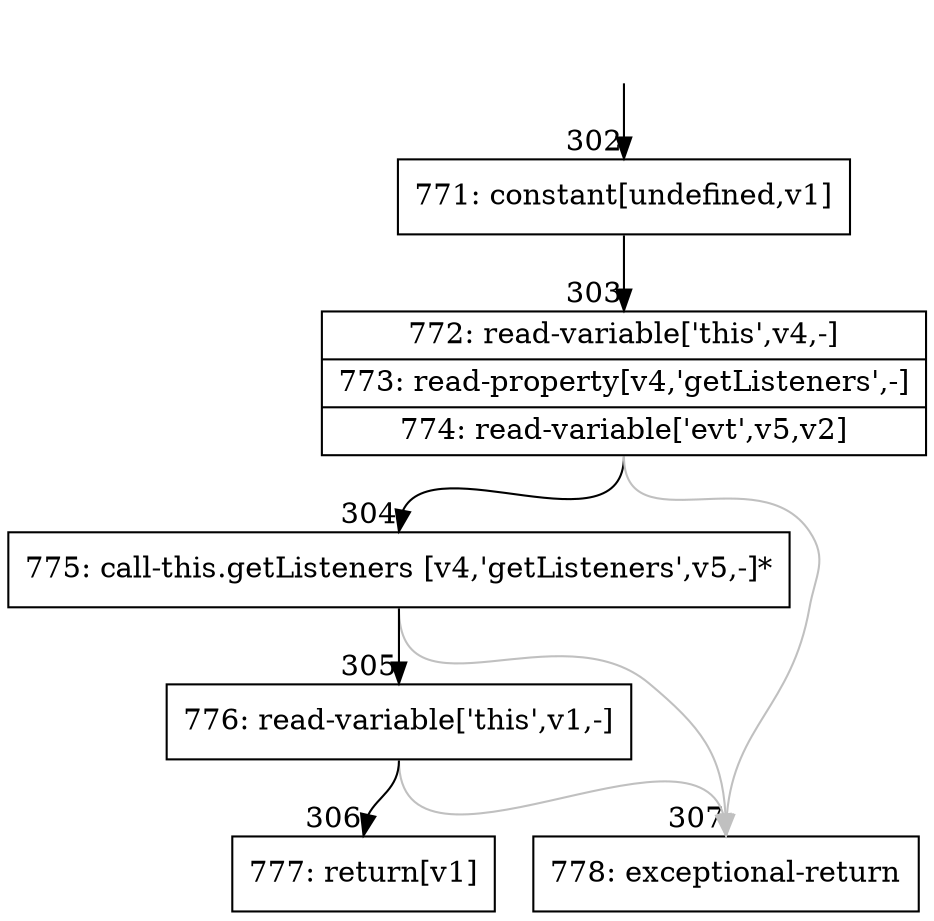 digraph {
rankdir="TD"
BB_entry31[shape=none,label=""];
BB_entry31 -> BB302 [tailport=s, headport=n, headlabel="    302"]
BB302 [shape=record label="{771: constant[undefined,v1]}" ] 
BB302 -> BB303 [tailport=s, headport=n, headlabel="      303"]
BB303 [shape=record label="{772: read-variable['this',v4,-]|773: read-property[v4,'getListeners',-]|774: read-variable['evt',v5,v2]}" ] 
BB303 -> BB304 [tailport=s, headport=n, headlabel="      304"]
BB303 -> BB307 [tailport=s, headport=n, color=gray, headlabel="      307"]
BB304 [shape=record label="{775: call-this.getListeners [v4,'getListeners',v5,-]*}" ] 
BB304 -> BB305 [tailport=s, headport=n, headlabel="      305"]
BB304 -> BB307 [tailport=s, headport=n, color=gray]
BB305 [shape=record label="{776: read-variable['this',v1,-]}" ] 
BB305 -> BB306 [tailport=s, headport=n, headlabel="      306"]
BB305 -> BB307 [tailport=s, headport=n, color=gray]
BB306 [shape=record label="{777: return[v1]}" ] 
BB307 [shape=record label="{778: exceptional-return}" ] 
//#$~ 416
}
